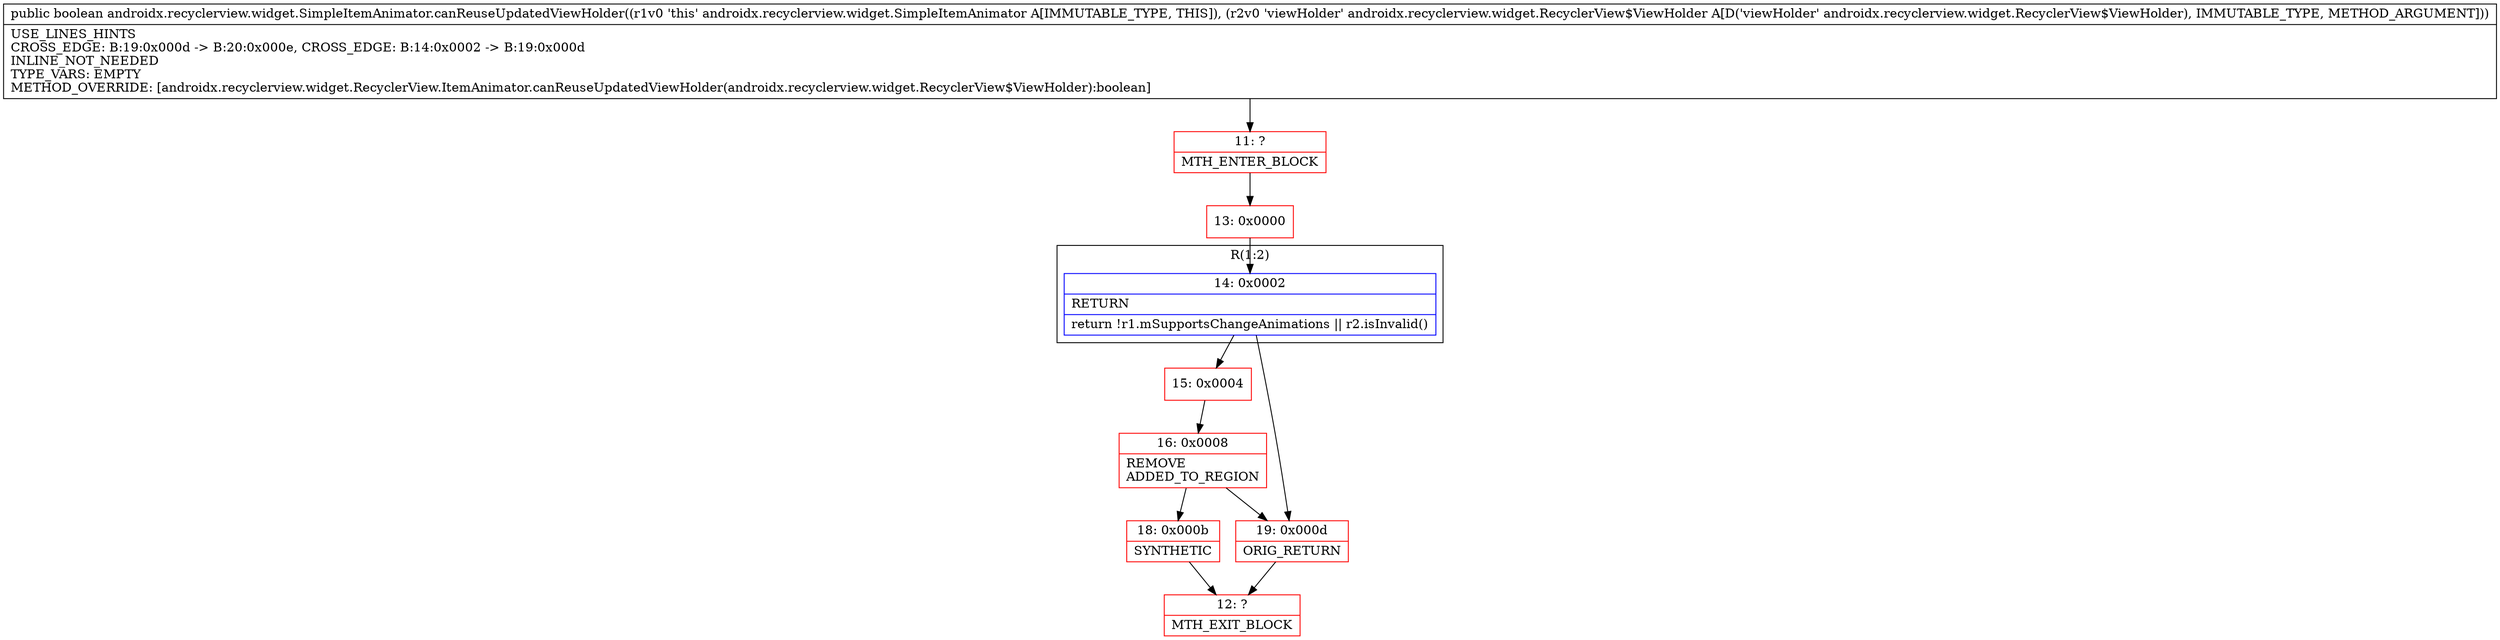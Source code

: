 digraph "CFG forandroidx.recyclerview.widget.SimpleItemAnimator.canReuseUpdatedViewHolder(Landroidx\/recyclerview\/widget\/RecyclerView$ViewHolder;)Z" {
subgraph cluster_Region_531692700 {
label = "R(1:2)";
node [shape=record,color=blue];
Node_14 [shape=record,label="{14\:\ 0x0002|RETURN\l|return !r1.mSupportsChangeAnimations \|\| r2.isInvalid()\l}"];
}
Node_11 [shape=record,color=red,label="{11\:\ ?|MTH_ENTER_BLOCK\l}"];
Node_13 [shape=record,color=red,label="{13\:\ 0x0000}"];
Node_15 [shape=record,color=red,label="{15\:\ 0x0004}"];
Node_16 [shape=record,color=red,label="{16\:\ 0x0008|REMOVE\lADDED_TO_REGION\l}"];
Node_18 [shape=record,color=red,label="{18\:\ 0x000b|SYNTHETIC\l}"];
Node_12 [shape=record,color=red,label="{12\:\ ?|MTH_EXIT_BLOCK\l}"];
Node_19 [shape=record,color=red,label="{19\:\ 0x000d|ORIG_RETURN\l}"];
MethodNode[shape=record,label="{public boolean androidx.recyclerview.widget.SimpleItemAnimator.canReuseUpdatedViewHolder((r1v0 'this' androidx.recyclerview.widget.SimpleItemAnimator A[IMMUTABLE_TYPE, THIS]), (r2v0 'viewHolder' androidx.recyclerview.widget.RecyclerView$ViewHolder A[D('viewHolder' androidx.recyclerview.widget.RecyclerView$ViewHolder), IMMUTABLE_TYPE, METHOD_ARGUMENT]))  | USE_LINES_HINTS\lCROSS_EDGE: B:19:0x000d \-\> B:20:0x000e, CROSS_EDGE: B:14:0x0002 \-\> B:19:0x000d\lINLINE_NOT_NEEDED\lTYPE_VARS: EMPTY\lMETHOD_OVERRIDE: [androidx.recyclerview.widget.RecyclerView.ItemAnimator.canReuseUpdatedViewHolder(androidx.recyclerview.widget.RecyclerView$ViewHolder):boolean]\l}"];
MethodNode -> Node_11;Node_14 -> Node_15;
Node_14 -> Node_19;
Node_11 -> Node_13;
Node_13 -> Node_14;
Node_15 -> Node_16;
Node_16 -> Node_18;
Node_16 -> Node_19;
Node_18 -> Node_12;
Node_19 -> Node_12;
}

